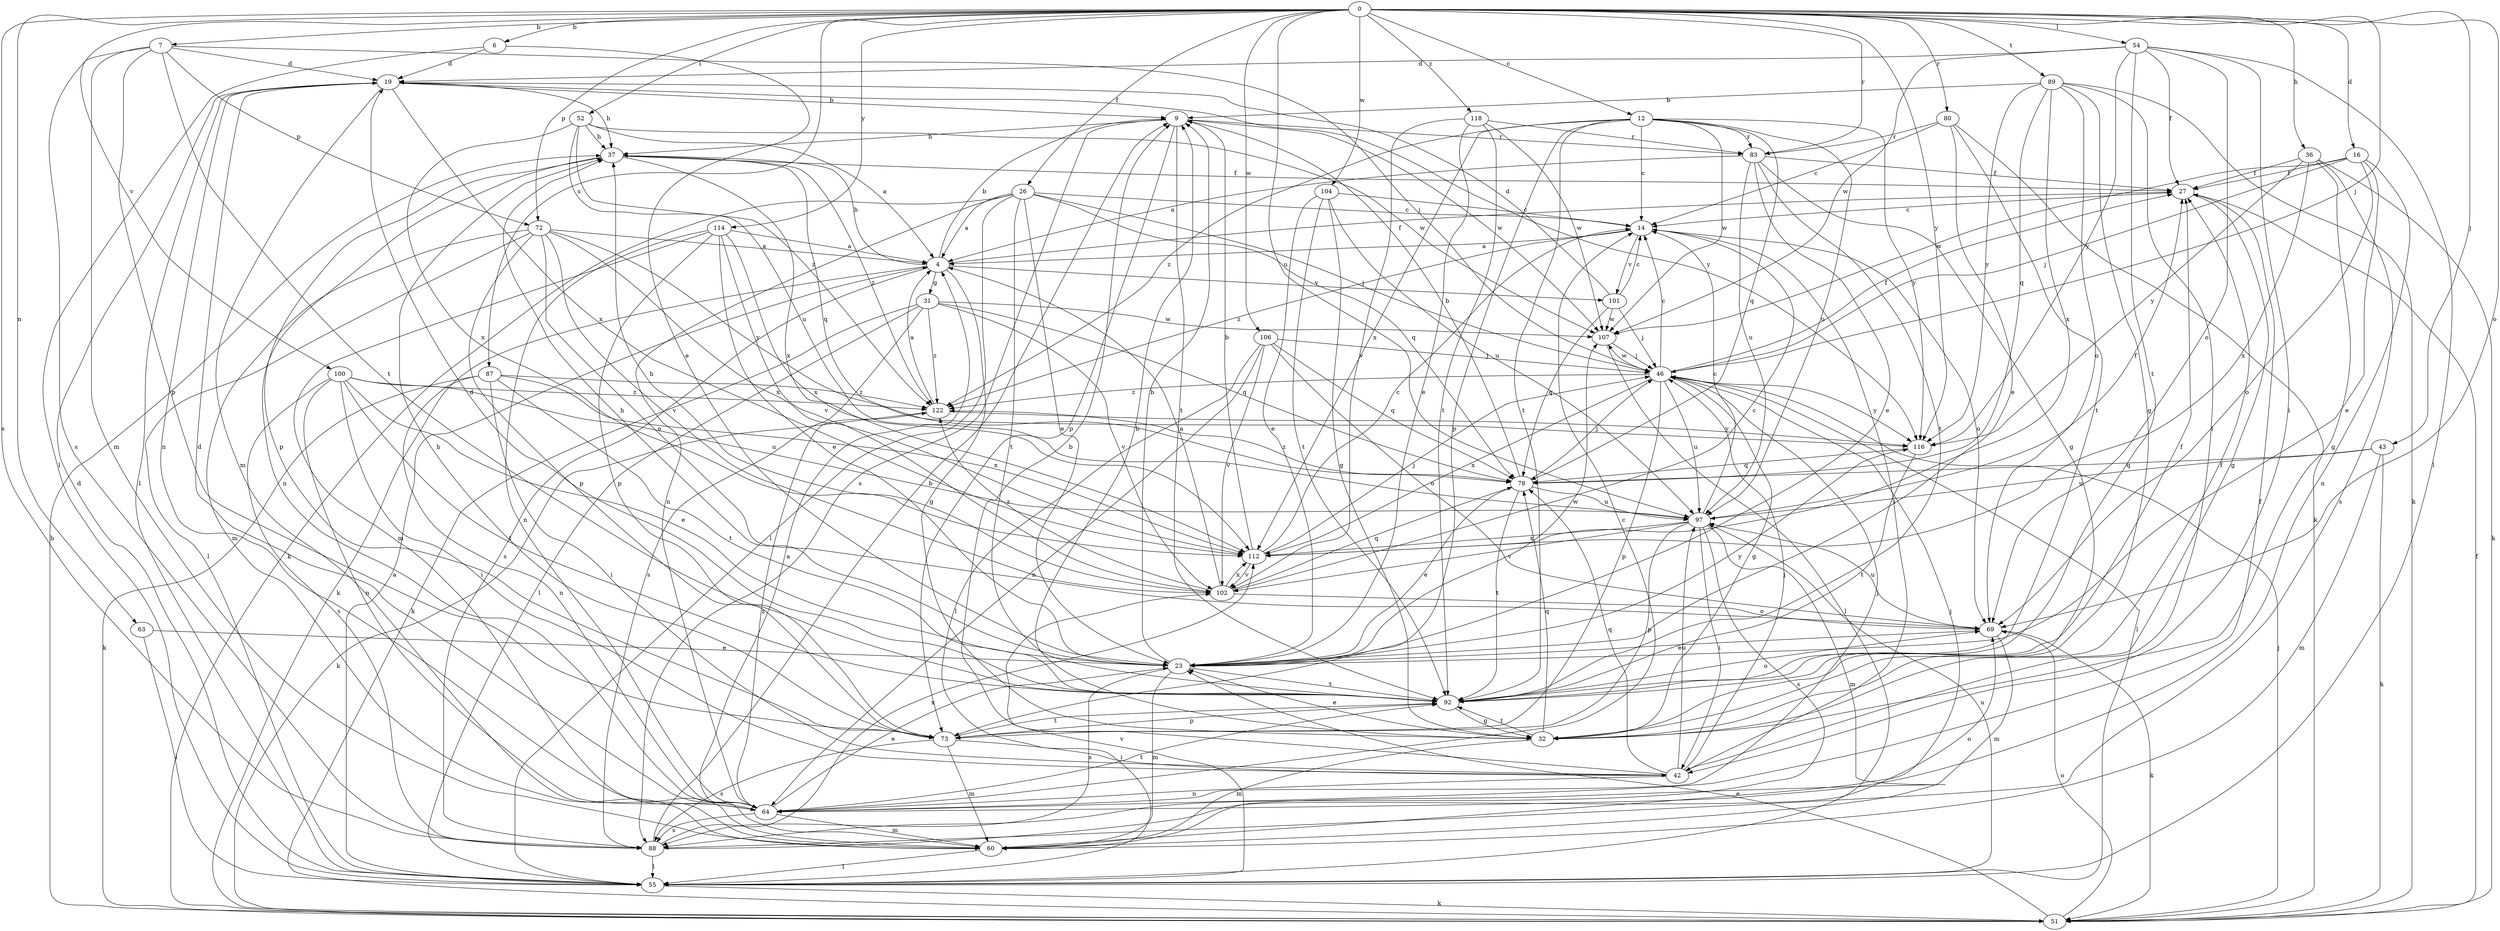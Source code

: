 strict digraph  {
0;
4;
6;
7;
9;
12;
14;
16;
19;
23;
26;
27;
31;
32;
36;
37;
42;
43;
46;
51;
52;
54;
55;
60;
63;
64;
69;
72;
73;
78;
80;
83;
87;
88;
89;
92;
97;
100;
101;
102;
104;
106;
107;
112;
114;
116;
118;
122;
0 -> 6  [label=b];
0 -> 7  [label=b];
0 -> 12  [label=c];
0 -> 16  [label=d];
0 -> 26  [label=f];
0 -> 36  [label=h];
0 -> 43  [label=j];
0 -> 46  [label=j];
0 -> 52  [label=l];
0 -> 54  [label=l];
0 -> 63  [label=n];
0 -> 69  [label=o];
0 -> 72  [label=p];
0 -> 80  [label=r];
0 -> 83  [label=r];
0 -> 87  [label=s];
0 -> 88  [label=s];
0 -> 89  [label=t];
0 -> 97  [label=u];
0 -> 100  [label=v];
0 -> 104  [label=w];
0 -> 106  [label=w];
0 -> 114  [label=y];
0 -> 116  [label=y];
0 -> 118  [label=z];
4 -> 9  [label=b];
4 -> 27  [label=f];
4 -> 31  [label=g];
4 -> 32  [label=g];
4 -> 37  [label=h];
4 -> 51  [label=k];
4 -> 88  [label=s];
4 -> 101  [label=v];
6 -> 19  [label=d];
6 -> 23  [label=e];
6 -> 55  [label=l];
7 -> 19  [label=d];
7 -> 46  [label=j];
7 -> 60  [label=m];
7 -> 72  [label=p];
7 -> 73  [label=p];
7 -> 88  [label=s];
7 -> 92  [label=t];
9 -> 37  [label=h];
9 -> 73  [label=p];
9 -> 83  [label=r];
9 -> 88  [label=s];
9 -> 92  [label=t];
9 -> 107  [label=w];
12 -> 14  [label=c];
12 -> 73  [label=p];
12 -> 78  [label=q];
12 -> 83  [label=r];
12 -> 92  [label=t];
12 -> 97  [label=u];
12 -> 107  [label=w];
12 -> 112  [label=x];
12 -> 116  [label=y];
12 -> 122  [label=z];
14 -> 4  [label=a];
14 -> 42  [label=i];
14 -> 69  [label=o];
14 -> 101  [label=v];
14 -> 122  [label=z];
16 -> 23  [label=e];
16 -> 27  [label=f];
16 -> 46  [label=j];
16 -> 64  [label=n];
16 -> 69  [label=o];
16 -> 107  [label=w];
19 -> 9  [label=b];
19 -> 37  [label=h];
19 -> 55  [label=l];
19 -> 60  [label=m];
19 -> 64  [label=n];
19 -> 112  [label=x];
19 -> 116  [label=y];
23 -> 9  [label=b];
23 -> 37  [label=h];
23 -> 60  [label=m];
23 -> 88  [label=s];
23 -> 92  [label=t];
23 -> 107  [label=w];
23 -> 116  [label=y];
26 -> 4  [label=a];
26 -> 14  [label=c];
26 -> 23  [label=e];
26 -> 46  [label=j];
26 -> 51  [label=k];
26 -> 55  [label=l];
26 -> 64  [label=n];
26 -> 78  [label=q];
26 -> 92  [label=t];
27 -> 14  [label=c];
27 -> 32  [label=g];
31 -> 51  [label=k];
31 -> 55  [label=l];
31 -> 78  [label=q];
31 -> 88  [label=s];
31 -> 102  [label=v];
31 -> 107  [label=w];
31 -> 122  [label=z];
32 -> 9  [label=b];
32 -> 23  [label=e];
32 -> 27  [label=f];
32 -> 60  [label=m];
32 -> 78  [label=q];
32 -> 92  [label=t];
36 -> 27  [label=f];
36 -> 32  [label=g];
36 -> 51  [label=k];
36 -> 88  [label=s];
36 -> 112  [label=x];
36 -> 116  [label=y];
37 -> 27  [label=f];
37 -> 64  [label=n];
37 -> 73  [label=p];
37 -> 78  [label=q];
37 -> 112  [label=x];
37 -> 122  [label=z];
42 -> 9  [label=b];
42 -> 46  [label=j];
42 -> 64  [label=n];
42 -> 78  [label=q];
42 -> 97  [label=u];
43 -> 51  [label=k];
43 -> 60  [label=m];
43 -> 78  [label=q];
43 -> 97  [label=u];
46 -> 14  [label=c];
46 -> 27  [label=f];
46 -> 32  [label=g];
46 -> 55  [label=l];
46 -> 73  [label=p];
46 -> 97  [label=u];
46 -> 107  [label=w];
46 -> 112  [label=x];
46 -> 116  [label=y];
46 -> 122  [label=z];
51 -> 23  [label=e];
51 -> 27  [label=f];
51 -> 37  [label=h];
51 -> 46  [label=j];
51 -> 69  [label=o];
52 -> 4  [label=a];
52 -> 37  [label=h];
52 -> 97  [label=u];
52 -> 107  [label=w];
52 -> 112  [label=x];
52 -> 122  [label=z];
54 -> 19  [label=d];
54 -> 27  [label=f];
54 -> 42  [label=i];
54 -> 55  [label=l];
54 -> 69  [label=o];
54 -> 92  [label=t];
54 -> 107  [label=w];
54 -> 116  [label=y];
55 -> 4  [label=a];
55 -> 19  [label=d];
55 -> 51  [label=k];
55 -> 97  [label=u];
55 -> 102  [label=v];
60 -> 4  [label=a];
60 -> 46  [label=j];
60 -> 55  [label=l];
63 -> 23  [label=e];
63 -> 55  [label=l];
64 -> 14  [label=c];
64 -> 19  [label=d];
64 -> 23  [label=e];
64 -> 27  [label=f];
64 -> 46  [label=j];
64 -> 60  [label=m];
64 -> 88  [label=s];
64 -> 92  [label=t];
64 -> 122  [label=z];
69 -> 23  [label=e];
69 -> 51  [label=k];
69 -> 60  [label=m];
69 -> 97  [label=u];
72 -> 4  [label=a];
72 -> 55  [label=l];
72 -> 60  [label=m];
72 -> 69  [label=o];
72 -> 73  [label=p];
72 -> 102  [label=v];
72 -> 112  [label=x];
72 -> 116  [label=y];
73 -> 37  [label=h];
73 -> 42  [label=i];
73 -> 60  [label=m];
73 -> 88  [label=s];
73 -> 92  [label=t];
78 -> 9  [label=b];
78 -> 23  [label=e];
78 -> 46  [label=j];
78 -> 92  [label=t];
78 -> 97  [label=u];
78 -> 122  [label=z];
80 -> 14  [label=c];
80 -> 23  [label=e];
80 -> 51  [label=k];
80 -> 83  [label=r];
80 -> 92  [label=t];
83 -> 4  [label=a];
83 -> 23  [label=e];
83 -> 27  [label=f];
83 -> 32  [label=g];
83 -> 92  [label=t];
83 -> 97  [label=u];
87 -> 42  [label=i];
87 -> 51  [label=k];
87 -> 64  [label=n];
87 -> 92  [label=t];
87 -> 112  [label=x];
87 -> 122  [label=z];
88 -> 9  [label=b];
88 -> 55  [label=l];
88 -> 69  [label=o];
88 -> 112  [label=x];
89 -> 9  [label=b];
89 -> 32  [label=g];
89 -> 42  [label=i];
89 -> 51  [label=k];
89 -> 69  [label=o];
89 -> 78  [label=q];
89 -> 112  [label=x];
89 -> 116  [label=y];
92 -> 19  [label=d];
92 -> 27  [label=f];
92 -> 32  [label=g];
92 -> 69  [label=o];
92 -> 73  [label=p];
97 -> 14  [label=c];
97 -> 27  [label=f];
97 -> 42  [label=i];
97 -> 60  [label=m];
97 -> 73  [label=p];
97 -> 88  [label=s];
97 -> 102  [label=v];
97 -> 112  [label=x];
100 -> 23  [label=e];
100 -> 42  [label=i];
100 -> 64  [label=n];
100 -> 88  [label=s];
100 -> 92  [label=t];
100 -> 97  [label=u];
100 -> 122  [label=z];
101 -> 14  [label=c];
101 -> 19  [label=d];
101 -> 46  [label=j];
101 -> 78  [label=q];
101 -> 107  [label=w];
102 -> 4  [label=a];
102 -> 14  [label=c];
102 -> 37  [label=h];
102 -> 69  [label=o];
102 -> 78  [label=q];
102 -> 112  [label=x];
102 -> 122  [label=z];
104 -> 14  [label=c];
104 -> 23  [label=e];
104 -> 32  [label=g];
104 -> 92  [label=t];
104 -> 97  [label=u];
106 -> 46  [label=j];
106 -> 55  [label=l];
106 -> 64  [label=n];
106 -> 69  [label=o];
106 -> 78  [label=q];
106 -> 102  [label=v];
107 -> 46  [label=j];
107 -> 55  [label=l];
112 -> 9  [label=b];
112 -> 14  [label=c];
112 -> 46  [label=j];
112 -> 102  [label=v];
114 -> 4  [label=a];
114 -> 23  [label=e];
114 -> 60  [label=m];
114 -> 64  [label=n];
114 -> 73  [label=p];
114 -> 102  [label=v];
114 -> 112  [label=x];
116 -> 78  [label=q];
116 -> 92  [label=t];
118 -> 23  [label=e];
118 -> 83  [label=r];
118 -> 92  [label=t];
118 -> 102  [label=v];
118 -> 107  [label=w];
122 -> 4  [label=a];
122 -> 51  [label=k];
122 -> 116  [label=y];
}
